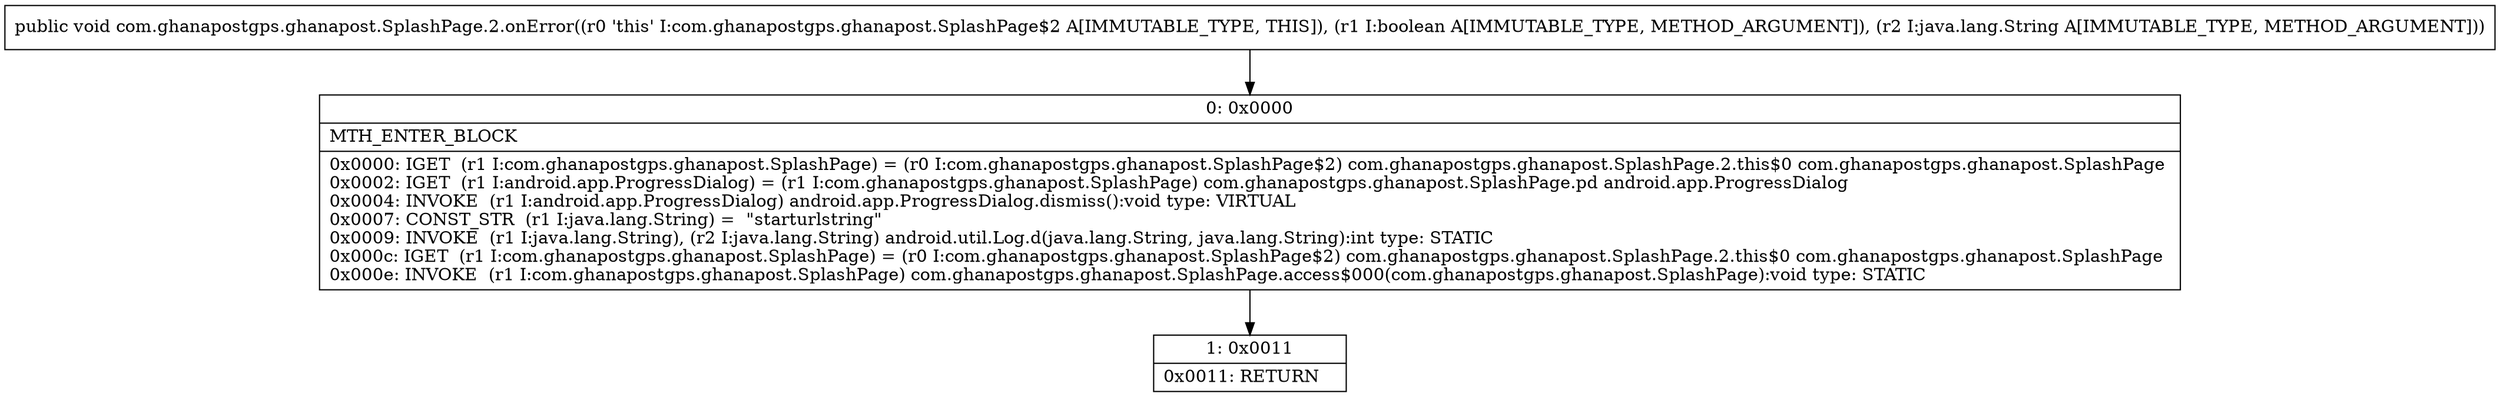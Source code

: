 digraph "CFG forcom.ghanapostgps.ghanapost.SplashPage.2.onError(ZLjava\/lang\/String;)V" {
Node_0 [shape=record,label="{0\:\ 0x0000|MTH_ENTER_BLOCK\l|0x0000: IGET  (r1 I:com.ghanapostgps.ghanapost.SplashPage) = (r0 I:com.ghanapostgps.ghanapost.SplashPage$2) com.ghanapostgps.ghanapost.SplashPage.2.this$0 com.ghanapostgps.ghanapost.SplashPage \l0x0002: IGET  (r1 I:android.app.ProgressDialog) = (r1 I:com.ghanapostgps.ghanapost.SplashPage) com.ghanapostgps.ghanapost.SplashPage.pd android.app.ProgressDialog \l0x0004: INVOKE  (r1 I:android.app.ProgressDialog) android.app.ProgressDialog.dismiss():void type: VIRTUAL \l0x0007: CONST_STR  (r1 I:java.lang.String) =  \"starturlstring\" \l0x0009: INVOKE  (r1 I:java.lang.String), (r2 I:java.lang.String) android.util.Log.d(java.lang.String, java.lang.String):int type: STATIC \l0x000c: IGET  (r1 I:com.ghanapostgps.ghanapost.SplashPage) = (r0 I:com.ghanapostgps.ghanapost.SplashPage$2) com.ghanapostgps.ghanapost.SplashPage.2.this$0 com.ghanapostgps.ghanapost.SplashPage \l0x000e: INVOKE  (r1 I:com.ghanapostgps.ghanapost.SplashPage) com.ghanapostgps.ghanapost.SplashPage.access$000(com.ghanapostgps.ghanapost.SplashPage):void type: STATIC \l}"];
Node_1 [shape=record,label="{1\:\ 0x0011|0x0011: RETURN   \l}"];
MethodNode[shape=record,label="{public void com.ghanapostgps.ghanapost.SplashPage.2.onError((r0 'this' I:com.ghanapostgps.ghanapost.SplashPage$2 A[IMMUTABLE_TYPE, THIS]), (r1 I:boolean A[IMMUTABLE_TYPE, METHOD_ARGUMENT]), (r2 I:java.lang.String A[IMMUTABLE_TYPE, METHOD_ARGUMENT])) }"];
MethodNode -> Node_0;
Node_0 -> Node_1;
}

